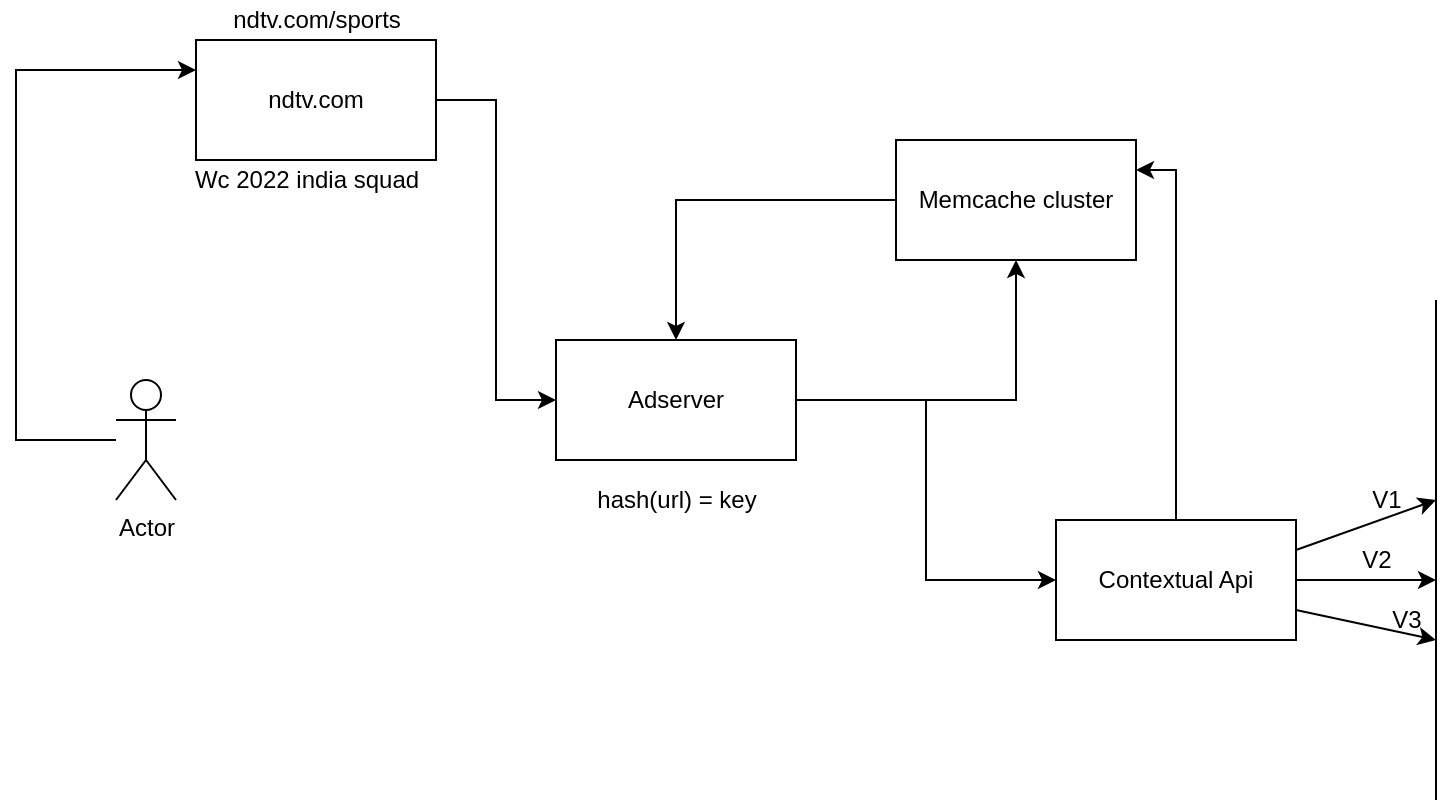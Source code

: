 <mxfile version="17.5.0" type="github">
  <diagram id="1Y5T5DOfBjxiaWSJh590" name="Page-1">
    <mxGraphModel dx="1108" dy="434" grid="1" gridSize="10" guides="1" tooltips="1" connect="1" arrows="1" fold="1" page="1" pageScale="1" pageWidth="1920" pageHeight="1200" math="0" shadow="0">
      <root>
        <mxCell id="0" />
        <mxCell id="1" parent="0" />
        <mxCell id="gT9NUVOMYnylzk9UIYkg-6" style="edgeStyle=orthogonalEdgeStyle;rounded=0;orthogonalLoop=1;jettySize=auto;html=1;" parent="1" source="gT9NUVOMYnylzk9UIYkg-1" target="gT9NUVOMYnylzk9UIYkg-4" edge="1">
          <mxGeometry relative="1" as="geometry" />
        </mxCell>
        <mxCell id="gT9NUVOMYnylzk9UIYkg-7" style="edgeStyle=orthogonalEdgeStyle;rounded=0;orthogonalLoop=1;jettySize=auto;html=1;entryX=0;entryY=0.5;entryDx=0;entryDy=0;" parent="1" source="gT9NUVOMYnylzk9UIYkg-1" target="gT9NUVOMYnylzk9UIYkg-3" edge="1">
          <mxGeometry relative="1" as="geometry" />
        </mxCell>
        <mxCell id="gT9NUVOMYnylzk9UIYkg-1" value="Adserver" style="rounded=0;whiteSpace=wrap;html=1;" parent="1" vertex="1">
          <mxGeometry x="290" y="200" width="120" height="60" as="geometry" />
        </mxCell>
        <mxCell id="gT9NUVOMYnylzk9UIYkg-8" style="edgeStyle=orthogonalEdgeStyle;rounded=0;orthogonalLoop=1;jettySize=auto;html=1;entryX=1;entryY=0.25;entryDx=0;entryDy=0;" parent="1" source="gT9NUVOMYnylzk9UIYkg-3" target="gT9NUVOMYnylzk9UIYkg-4" edge="1">
          <mxGeometry relative="1" as="geometry" />
        </mxCell>
        <mxCell id="gT9NUVOMYnylzk9UIYkg-3" value="Contextual Api" style="rounded=0;whiteSpace=wrap;html=1;" parent="1" vertex="1">
          <mxGeometry x="540" y="290" width="120" height="60" as="geometry" />
        </mxCell>
        <mxCell id="gT9NUVOMYnylzk9UIYkg-5" style="edgeStyle=orthogonalEdgeStyle;rounded=0;orthogonalLoop=1;jettySize=auto;html=1;" parent="1" source="gT9NUVOMYnylzk9UIYkg-4" target="gT9NUVOMYnylzk9UIYkg-1" edge="1">
          <mxGeometry relative="1" as="geometry" />
        </mxCell>
        <mxCell id="gT9NUVOMYnylzk9UIYkg-4" value="Memcache cluster" style="rounded=0;whiteSpace=wrap;html=1;" parent="1" vertex="1">
          <mxGeometry x="460" y="100" width="120" height="60" as="geometry" />
        </mxCell>
        <mxCell id="gT9NUVOMYnylzk9UIYkg-11" value="" style="endArrow=none;html=1;rounded=0;" parent="1" edge="1">
          <mxGeometry width="50" height="50" relative="1" as="geometry">
            <mxPoint x="730" y="430" as="sourcePoint" />
            <mxPoint x="730" y="180" as="targetPoint" />
          </mxGeometry>
        </mxCell>
        <mxCell id="gT9NUVOMYnylzk9UIYkg-12" value="" style="endArrow=classic;html=1;rounded=0;exitX=1;exitY=0.25;exitDx=0;exitDy=0;" parent="1" source="gT9NUVOMYnylzk9UIYkg-3" edge="1">
          <mxGeometry width="50" height="50" relative="1" as="geometry">
            <mxPoint x="760" y="300" as="sourcePoint" />
            <mxPoint x="730" y="280" as="targetPoint" />
          </mxGeometry>
        </mxCell>
        <mxCell id="gT9NUVOMYnylzk9UIYkg-13" value="" style="endArrow=classic;html=1;rounded=0;exitX=1;exitY=0.5;exitDx=0;exitDy=0;" parent="1" source="gT9NUVOMYnylzk9UIYkg-3" edge="1">
          <mxGeometry width="50" height="50" relative="1" as="geometry">
            <mxPoint x="760" y="300" as="sourcePoint" />
            <mxPoint x="730" y="320" as="targetPoint" />
          </mxGeometry>
        </mxCell>
        <mxCell id="gT9NUVOMYnylzk9UIYkg-14" value="" style="endArrow=classic;html=1;rounded=0;exitX=1;exitY=0.75;exitDx=0;exitDy=0;" parent="1" source="gT9NUVOMYnylzk9UIYkg-3" edge="1">
          <mxGeometry width="50" height="50" relative="1" as="geometry">
            <mxPoint x="760" y="300" as="sourcePoint" />
            <mxPoint x="730" y="350" as="targetPoint" />
          </mxGeometry>
        </mxCell>
        <mxCell id="gT9NUVOMYnylzk9UIYkg-15" value="V1" style="text;html=1;align=center;verticalAlign=middle;resizable=0;points=[];autosize=1;strokeColor=none;fillColor=none;" parent="1" vertex="1">
          <mxGeometry x="690" y="270" width="30" height="20" as="geometry" />
        </mxCell>
        <mxCell id="gT9NUVOMYnylzk9UIYkg-16" value="V2" style="text;html=1;align=center;verticalAlign=middle;resizable=0;points=[];autosize=1;strokeColor=none;fillColor=none;" parent="1" vertex="1">
          <mxGeometry x="685" y="300" width="30" height="20" as="geometry" />
        </mxCell>
        <mxCell id="gT9NUVOMYnylzk9UIYkg-17" value="V3" style="text;html=1;align=center;verticalAlign=middle;resizable=0;points=[];autosize=1;strokeColor=none;fillColor=none;" parent="1" vertex="1">
          <mxGeometry x="700" y="330" width="30" height="20" as="geometry" />
        </mxCell>
        <mxCell id="gT9NUVOMYnylzk9UIYkg-22" style="edgeStyle=orthogonalEdgeStyle;rounded=0;orthogonalLoop=1;jettySize=auto;html=1;entryX=0;entryY=0.5;entryDx=0;entryDy=0;" parent="1" source="gT9NUVOMYnylzk9UIYkg-18" target="gT9NUVOMYnylzk9UIYkg-1" edge="1">
          <mxGeometry relative="1" as="geometry" />
        </mxCell>
        <mxCell id="gT9NUVOMYnylzk9UIYkg-18" value="ndtv.com" style="rounded=0;whiteSpace=wrap;html=1;" parent="1" vertex="1">
          <mxGeometry x="110" y="50" width="120" height="60" as="geometry" />
        </mxCell>
        <mxCell id="gT9NUVOMYnylzk9UIYkg-20" style="edgeStyle=orthogonalEdgeStyle;rounded=0;orthogonalLoop=1;jettySize=auto;html=1;entryX=0;entryY=0.25;entryDx=0;entryDy=0;" parent="1" source="gT9NUVOMYnylzk9UIYkg-19" target="gT9NUVOMYnylzk9UIYkg-18" edge="1">
          <mxGeometry relative="1" as="geometry">
            <Array as="points">
              <mxPoint x="20" y="250" />
              <mxPoint x="20" y="65" />
            </Array>
          </mxGeometry>
        </mxCell>
        <mxCell id="gT9NUVOMYnylzk9UIYkg-19" value="Actor" style="shape=umlActor;verticalLabelPosition=bottom;verticalAlign=top;html=1;outlineConnect=0;" parent="1" vertex="1">
          <mxGeometry x="70" y="220" width="30" height="60" as="geometry" />
        </mxCell>
        <mxCell id="OOc_maei3ik72JGBLW56-1" value="ndtv.com/sports" style="text;html=1;align=center;verticalAlign=middle;resizable=0;points=[];autosize=1;strokeColor=none;fillColor=none;" vertex="1" parent="1">
          <mxGeometry x="120" y="30" width="100" height="20" as="geometry" />
        </mxCell>
        <mxCell id="OOc_maei3ik72JGBLW56-2" value="Wc 2022 india squad" style="text;html=1;align=center;verticalAlign=middle;resizable=0;points=[];autosize=1;strokeColor=none;fillColor=none;" vertex="1" parent="1">
          <mxGeometry x="100" y="110" width="130" height="20" as="geometry" />
        </mxCell>
        <mxCell id="OOc_maei3ik72JGBLW56-3" value="hash(url) = key" style="text;html=1;align=center;verticalAlign=middle;resizable=0;points=[];autosize=1;strokeColor=none;fillColor=none;" vertex="1" parent="1">
          <mxGeometry x="300" y="270" width="100" height="20" as="geometry" />
        </mxCell>
      </root>
    </mxGraphModel>
  </diagram>
</mxfile>
